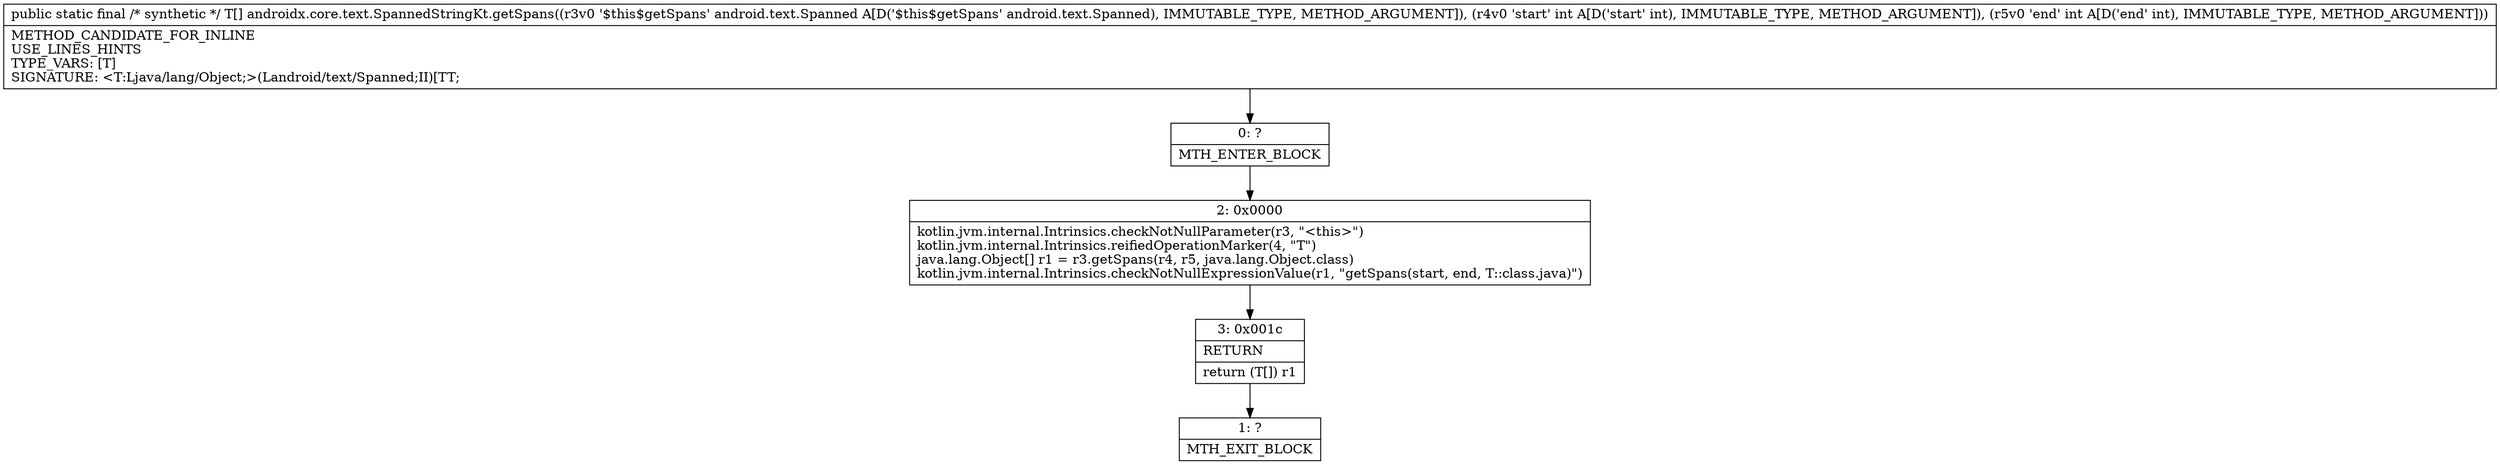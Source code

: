 digraph "CFG forandroidx.core.text.SpannedStringKt.getSpans(Landroid\/text\/Spanned;II)[Ljava\/lang\/Object;" {
Node_0 [shape=record,label="{0\:\ ?|MTH_ENTER_BLOCK\l}"];
Node_2 [shape=record,label="{2\:\ 0x0000|kotlin.jvm.internal.Intrinsics.checkNotNullParameter(r3, \"\<this\>\")\lkotlin.jvm.internal.Intrinsics.reifiedOperationMarker(4, \"T\")\ljava.lang.Object[] r1 = r3.getSpans(r4, r5, java.lang.Object.class)\lkotlin.jvm.internal.Intrinsics.checkNotNullExpressionValue(r1, \"getSpans(start, end, T::class.java)\")\l}"];
Node_3 [shape=record,label="{3\:\ 0x001c|RETURN\l|return (T[]) r1\l}"];
Node_1 [shape=record,label="{1\:\ ?|MTH_EXIT_BLOCK\l}"];
MethodNode[shape=record,label="{public static final \/* synthetic *\/ T[] androidx.core.text.SpannedStringKt.getSpans((r3v0 '$this$getSpans' android.text.Spanned A[D('$this$getSpans' android.text.Spanned), IMMUTABLE_TYPE, METHOD_ARGUMENT]), (r4v0 'start' int A[D('start' int), IMMUTABLE_TYPE, METHOD_ARGUMENT]), (r5v0 'end' int A[D('end' int), IMMUTABLE_TYPE, METHOD_ARGUMENT]))  | METHOD_CANDIDATE_FOR_INLINE\lUSE_LINES_HINTS\lTYPE_VARS: [T]\lSIGNATURE: \<T:Ljava\/lang\/Object;\>(Landroid\/text\/Spanned;II)[TT;\l}"];
MethodNode -> Node_0;Node_0 -> Node_2;
Node_2 -> Node_3;
Node_3 -> Node_1;
}

